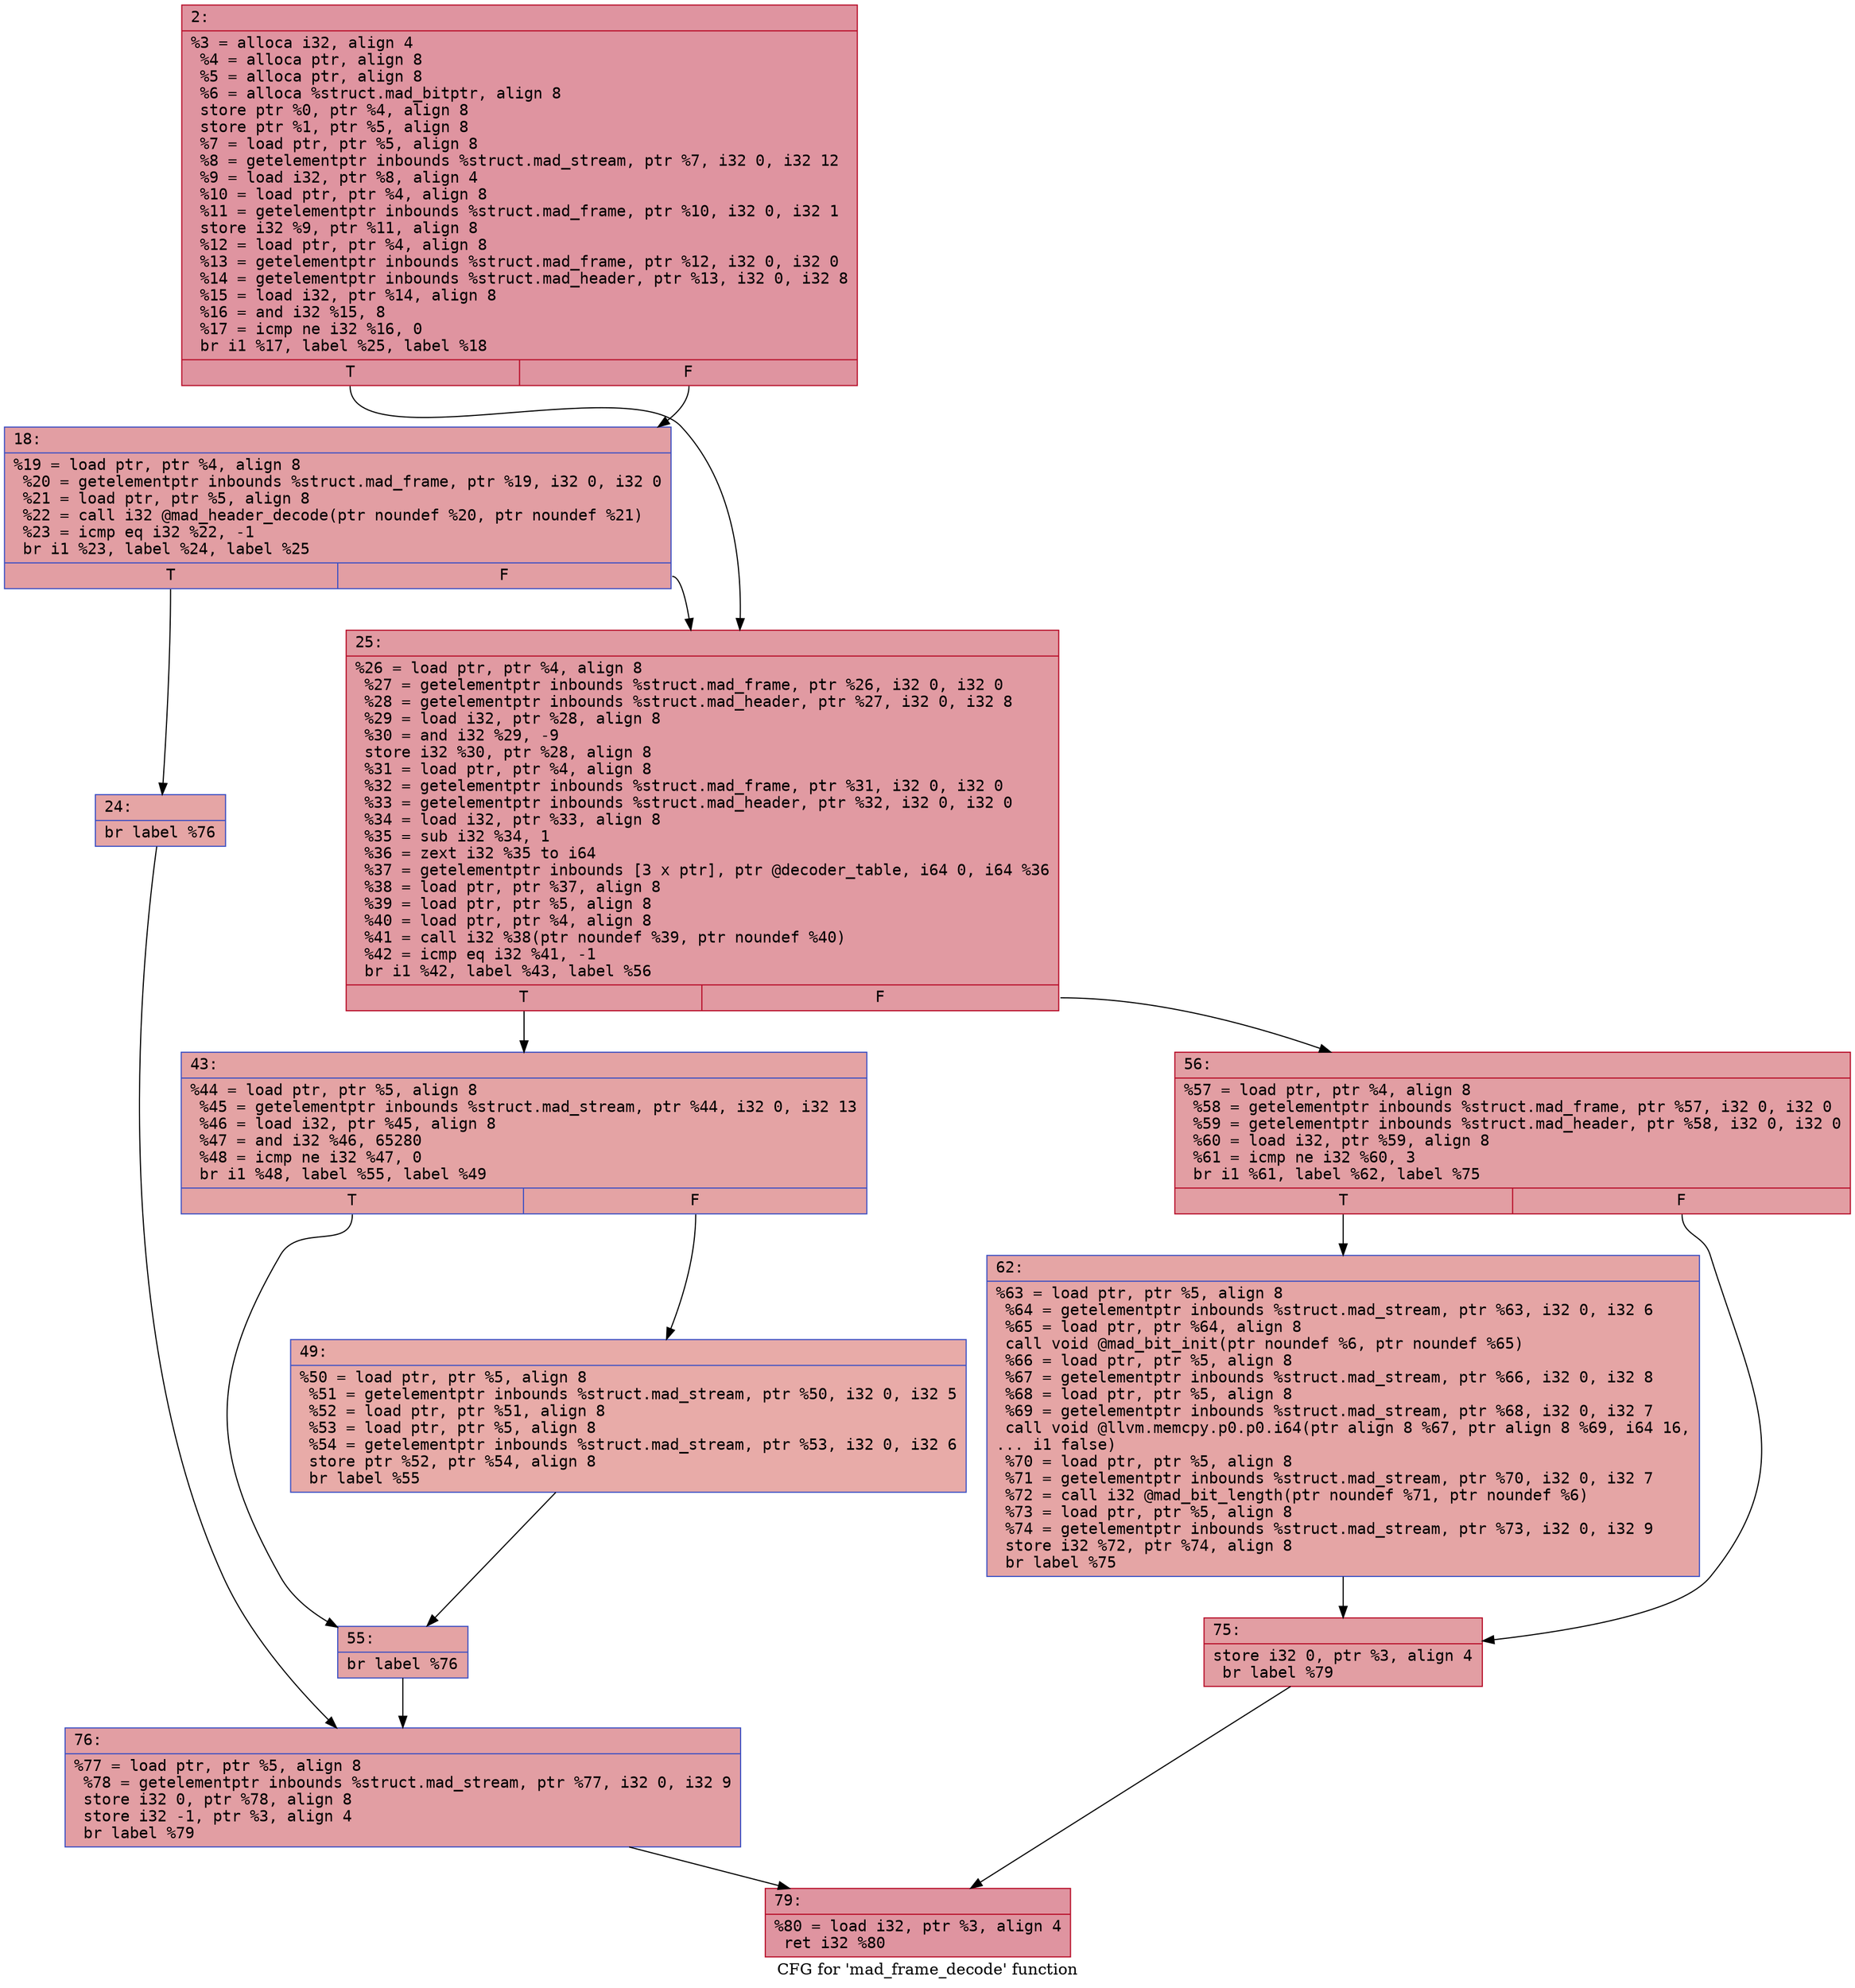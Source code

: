 digraph "CFG for 'mad_frame_decode' function" {
	label="CFG for 'mad_frame_decode' function";

	Node0x600001e80e10 [shape=record,color="#b70d28ff", style=filled, fillcolor="#b70d2870" fontname="Courier",label="{2:\l|  %3 = alloca i32, align 4\l  %4 = alloca ptr, align 8\l  %5 = alloca ptr, align 8\l  %6 = alloca %struct.mad_bitptr, align 8\l  store ptr %0, ptr %4, align 8\l  store ptr %1, ptr %5, align 8\l  %7 = load ptr, ptr %5, align 8\l  %8 = getelementptr inbounds %struct.mad_stream, ptr %7, i32 0, i32 12\l  %9 = load i32, ptr %8, align 4\l  %10 = load ptr, ptr %4, align 8\l  %11 = getelementptr inbounds %struct.mad_frame, ptr %10, i32 0, i32 1\l  store i32 %9, ptr %11, align 8\l  %12 = load ptr, ptr %4, align 8\l  %13 = getelementptr inbounds %struct.mad_frame, ptr %12, i32 0, i32 0\l  %14 = getelementptr inbounds %struct.mad_header, ptr %13, i32 0, i32 8\l  %15 = load i32, ptr %14, align 8\l  %16 = and i32 %15, 8\l  %17 = icmp ne i32 %16, 0\l  br i1 %17, label %25, label %18\l|{<s0>T|<s1>F}}"];
	Node0x600001e80e10:s0 -> Node0x600001e80f00[tooltip="2 -> 25\nProbability 50.00%" ];
	Node0x600001e80e10:s1 -> Node0x600001e80e60[tooltip="2 -> 18\nProbability 50.00%" ];
	Node0x600001e80e60 [shape=record,color="#3d50c3ff", style=filled, fillcolor="#be242e70" fontname="Courier",label="{18:\l|  %19 = load ptr, ptr %4, align 8\l  %20 = getelementptr inbounds %struct.mad_frame, ptr %19, i32 0, i32 0\l  %21 = load ptr, ptr %5, align 8\l  %22 = call i32 @mad_header_decode(ptr noundef %20, ptr noundef %21)\l  %23 = icmp eq i32 %22, -1\l  br i1 %23, label %24, label %25\l|{<s0>T|<s1>F}}"];
	Node0x600001e80e60:s0 -> Node0x600001e80eb0[tooltip="18 -> 24\nProbability 37.50%" ];
	Node0x600001e80e60:s1 -> Node0x600001e80f00[tooltip="18 -> 25\nProbability 62.50%" ];
	Node0x600001e80eb0 [shape=record,color="#3d50c3ff", style=filled, fillcolor="#c5333470" fontname="Courier",label="{24:\l|  br label %76\l}"];
	Node0x600001e80eb0 -> Node0x600001e81130[tooltip="24 -> 76\nProbability 100.00%" ];
	Node0x600001e80f00 [shape=record,color="#b70d28ff", style=filled, fillcolor="#bb1b2c70" fontname="Courier",label="{25:\l|  %26 = load ptr, ptr %4, align 8\l  %27 = getelementptr inbounds %struct.mad_frame, ptr %26, i32 0, i32 0\l  %28 = getelementptr inbounds %struct.mad_header, ptr %27, i32 0, i32 8\l  %29 = load i32, ptr %28, align 8\l  %30 = and i32 %29, -9\l  store i32 %30, ptr %28, align 8\l  %31 = load ptr, ptr %4, align 8\l  %32 = getelementptr inbounds %struct.mad_frame, ptr %31, i32 0, i32 0\l  %33 = getelementptr inbounds %struct.mad_header, ptr %32, i32 0, i32 0\l  %34 = load i32, ptr %33, align 8\l  %35 = sub i32 %34, 1\l  %36 = zext i32 %35 to i64\l  %37 = getelementptr inbounds [3 x ptr], ptr @decoder_table, i64 0, i64 %36\l  %38 = load ptr, ptr %37, align 8\l  %39 = load ptr, ptr %5, align 8\l  %40 = load ptr, ptr %4, align 8\l  %41 = call i32 %38(ptr noundef %39, ptr noundef %40)\l  %42 = icmp eq i32 %41, -1\l  br i1 %42, label %43, label %56\l|{<s0>T|<s1>F}}"];
	Node0x600001e80f00:s0 -> Node0x600001e80f50[tooltip="25 -> 43\nProbability 37.50%" ];
	Node0x600001e80f00:s1 -> Node0x600001e81040[tooltip="25 -> 56\nProbability 62.50%" ];
	Node0x600001e80f50 [shape=record,color="#3d50c3ff", style=filled, fillcolor="#c32e3170" fontname="Courier",label="{43:\l|  %44 = load ptr, ptr %5, align 8\l  %45 = getelementptr inbounds %struct.mad_stream, ptr %44, i32 0, i32 13\l  %46 = load i32, ptr %45, align 8\l  %47 = and i32 %46, 65280\l  %48 = icmp ne i32 %47, 0\l  br i1 %48, label %55, label %49\l|{<s0>T|<s1>F}}"];
	Node0x600001e80f50:s0 -> Node0x600001e80ff0[tooltip="43 -> 55\nProbability 62.50%" ];
	Node0x600001e80f50:s1 -> Node0x600001e80fa0[tooltip="43 -> 49\nProbability 37.50%" ];
	Node0x600001e80fa0 [shape=record,color="#3d50c3ff", style=filled, fillcolor="#cc403a70" fontname="Courier",label="{49:\l|  %50 = load ptr, ptr %5, align 8\l  %51 = getelementptr inbounds %struct.mad_stream, ptr %50, i32 0, i32 5\l  %52 = load ptr, ptr %51, align 8\l  %53 = load ptr, ptr %5, align 8\l  %54 = getelementptr inbounds %struct.mad_stream, ptr %53, i32 0, i32 6\l  store ptr %52, ptr %54, align 8\l  br label %55\l}"];
	Node0x600001e80fa0 -> Node0x600001e80ff0[tooltip="49 -> 55\nProbability 100.00%" ];
	Node0x600001e80ff0 [shape=record,color="#3d50c3ff", style=filled, fillcolor="#c32e3170" fontname="Courier",label="{55:\l|  br label %76\l}"];
	Node0x600001e80ff0 -> Node0x600001e81130[tooltip="55 -> 76\nProbability 100.00%" ];
	Node0x600001e81040 [shape=record,color="#b70d28ff", style=filled, fillcolor="#be242e70" fontname="Courier",label="{56:\l|  %57 = load ptr, ptr %4, align 8\l  %58 = getelementptr inbounds %struct.mad_frame, ptr %57, i32 0, i32 0\l  %59 = getelementptr inbounds %struct.mad_header, ptr %58, i32 0, i32 0\l  %60 = load i32, ptr %59, align 8\l  %61 = icmp ne i32 %60, 3\l  br i1 %61, label %62, label %75\l|{<s0>T|<s1>F}}"];
	Node0x600001e81040:s0 -> Node0x600001e81090[tooltip="56 -> 62\nProbability 50.00%" ];
	Node0x600001e81040:s1 -> Node0x600001e810e0[tooltip="56 -> 75\nProbability 50.00%" ];
	Node0x600001e81090 [shape=record,color="#3d50c3ff", style=filled, fillcolor="#c5333470" fontname="Courier",label="{62:\l|  %63 = load ptr, ptr %5, align 8\l  %64 = getelementptr inbounds %struct.mad_stream, ptr %63, i32 0, i32 6\l  %65 = load ptr, ptr %64, align 8\l  call void @mad_bit_init(ptr noundef %6, ptr noundef %65)\l  %66 = load ptr, ptr %5, align 8\l  %67 = getelementptr inbounds %struct.mad_stream, ptr %66, i32 0, i32 8\l  %68 = load ptr, ptr %5, align 8\l  %69 = getelementptr inbounds %struct.mad_stream, ptr %68, i32 0, i32 7\l  call void @llvm.memcpy.p0.p0.i64(ptr align 8 %67, ptr align 8 %69, i64 16,\l... i1 false)\l  %70 = load ptr, ptr %5, align 8\l  %71 = getelementptr inbounds %struct.mad_stream, ptr %70, i32 0, i32 7\l  %72 = call i32 @mad_bit_length(ptr noundef %71, ptr noundef %6)\l  %73 = load ptr, ptr %5, align 8\l  %74 = getelementptr inbounds %struct.mad_stream, ptr %73, i32 0, i32 9\l  store i32 %72, ptr %74, align 8\l  br label %75\l}"];
	Node0x600001e81090 -> Node0x600001e810e0[tooltip="62 -> 75\nProbability 100.00%" ];
	Node0x600001e810e0 [shape=record,color="#b70d28ff", style=filled, fillcolor="#be242e70" fontname="Courier",label="{75:\l|  store i32 0, ptr %3, align 4\l  br label %79\l}"];
	Node0x600001e810e0 -> Node0x600001e81180[tooltip="75 -> 79\nProbability 100.00%" ];
	Node0x600001e81130 [shape=record,color="#3d50c3ff", style=filled, fillcolor="#be242e70" fontname="Courier",label="{76:\l|  %77 = load ptr, ptr %5, align 8\l  %78 = getelementptr inbounds %struct.mad_stream, ptr %77, i32 0, i32 9\l  store i32 0, ptr %78, align 8\l  store i32 -1, ptr %3, align 4\l  br label %79\l}"];
	Node0x600001e81130 -> Node0x600001e81180[tooltip="76 -> 79\nProbability 100.00%" ];
	Node0x600001e81180 [shape=record,color="#b70d28ff", style=filled, fillcolor="#b70d2870" fontname="Courier",label="{79:\l|  %80 = load i32, ptr %3, align 4\l  ret i32 %80\l}"];
}
